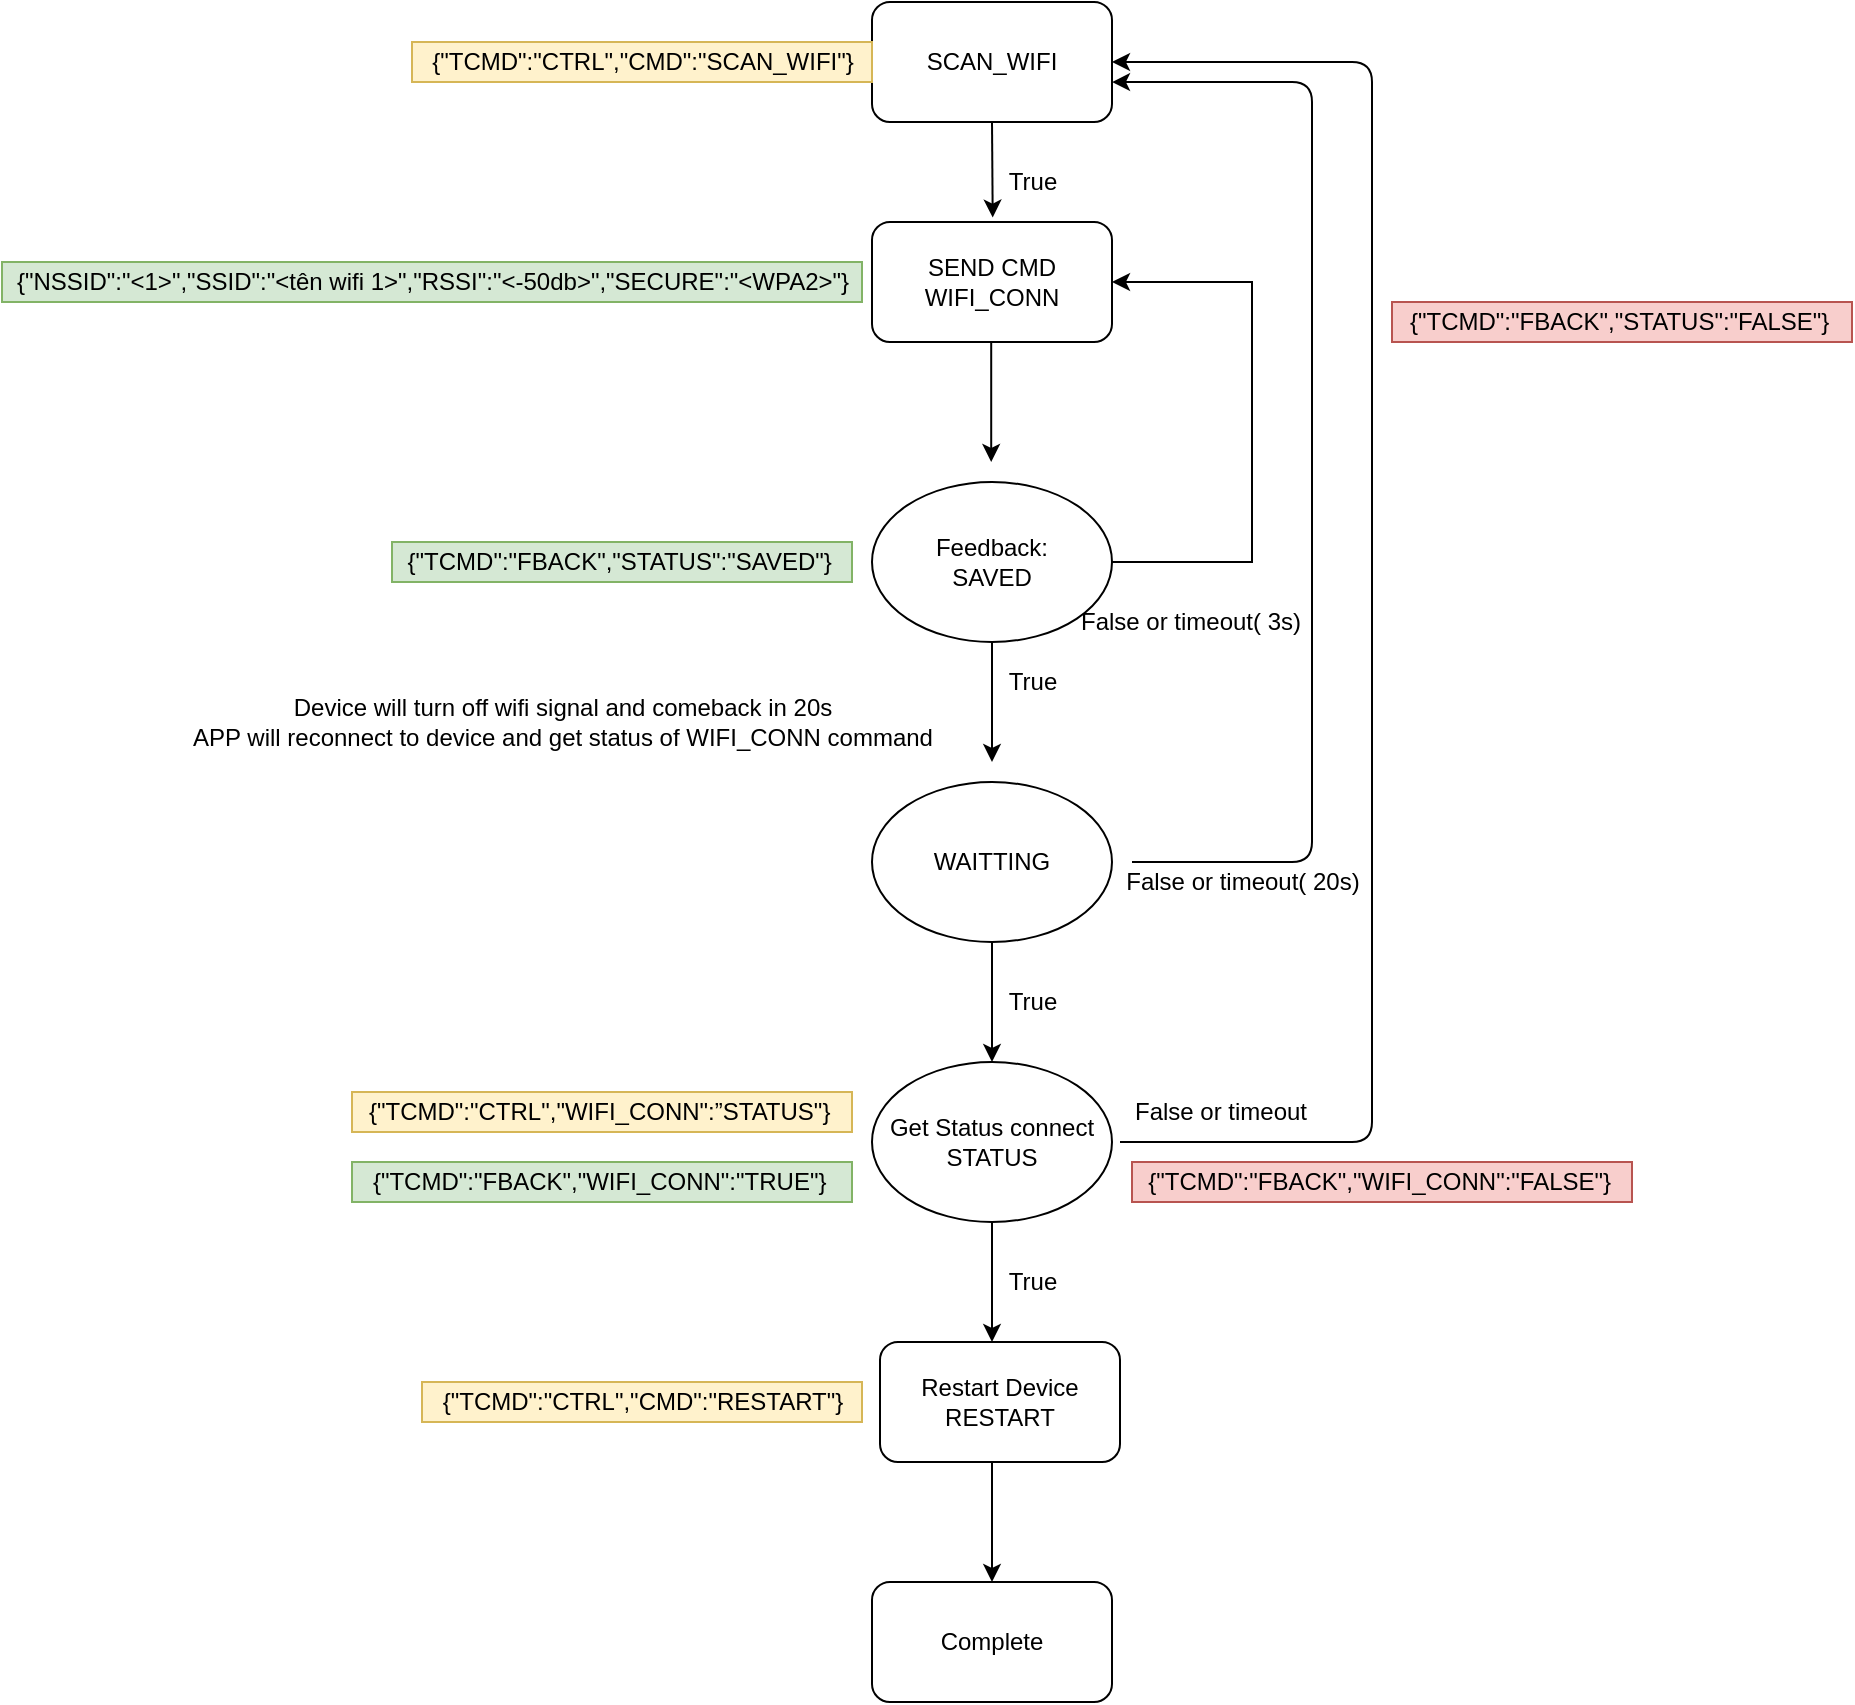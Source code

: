 <mxfile version="14.8.6" type="github">
  <diagram id="60i7GoItyx0p6oemxcp6" name="Page-1">
    <mxGraphModel dx="1504" dy="363" grid="1" gridSize="10" guides="1" tooltips="1" connect="1" arrows="1" fold="1" page="1" pageScale="1" pageWidth="827" pageHeight="1169" math="0" shadow="0">
      <root>
        <mxCell id="0" />
        <mxCell id="1" parent="0" />
        <mxCell id="CAWZM7_2YIbzBBNJx4l_-1" value="SCAN_WIFI" style="rounded=1;whiteSpace=wrap;html=1;" parent="1" vertex="1">
          <mxGeometry x="350" y="40" width="120" height="60" as="geometry" />
        </mxCell>
        <mxCell id="CAWZM7_2YIbzBBNJx4l_-5" style="edgeStyle=orthogonalEdgeStyle;rounded=0;orthogonalLoop=1;jettySize=auto;html=1;exitX=1;exitY=0.5;exitDx=0;exitDy=0;" parent="1" source="CAWZM7_2YIbzBBNJx4l_-2" edge="1">
          <mxGeometry relative="1" as="geometry">
            <mxPoint x="470" y="180" as="targetPoint" />
            <Array as="points">
              <mxPoint x="540" y="320" />
              <mxPoint x="540" y="180" />
            </Array>
          </mxGeometry>
        </mxCell>
        <mxCell id="CAWZM7_2YIbzBBNJx4l_-2" value="Feedback:&lt;br&gt;SAVED" style="ellipse;whiteSpace=wrap;html=1;" parent="1" vertex="1">
          <mxGeometry x="350" y="280" width="120" height="80" as="geometry" />
        </mxCell>
        <mxCell id="CAWZM7_2YIbzBBNJx4l_-6" value="False or timeout( 3s)" style="text;html=1;align=center;verticalAlign=middle;resizable=0;points=[];autosize=1;strokeColor=none;" parent="1" vertex="1">
          <mxGeometry x="444" y="340" width="130" height="20" as="geometry" />
        </mxCell>
        <mxCell id="CAWZM7_2YIbzBBNJx4l_-8" value="" style="endArrow=classic;html=1;entryX=0.5;entryY=0;entryDx=0;entryDy=0;" parent="1" edge="1">
          <mxGeometry width="50" height="50" relative="1" as="geometry">
            <mxPoint x="409.6" y="210" as="sourcePoint" />
            <mxPoint x="409.6" y="270" as="targetPoint" />
          </mxGeometry>
        </mxCell>
        <mxCell id="CAWZM7_2YIbzBBNJx4l_-9" value="True" style="text;html=1;align=center;verticalAlign=middle;resizable=0;points=[];autosize=1;strokeColor=none;" parent="1" vertex="1">
          <mxGeometry x="410" y="370" width="40" height="20" as="geometry" />
        </mxCell>
        <mxCell id="CAWZM7_2YIbzBBNJx4l_-10" value="" style="endArrow=classic;html=1;entryX=0.503;entryY=-0.037;entryDx=0;entryDy=0;entryPerimeter=0;" parent="1" edge="1" target="KtLdc9xmiquJUsr8TrXR-1">
          <mxGeometry width="50" height="50" relative="1" as="geometry">
            <mxPoint x="410" y="100" as="sourcePoint" />
            <mxPoint x="410" y="160" as="targetPoint" />
          </mxGeometry>
        </mxCell>
        <mxCell id="CAWZM7_2YIbzBBNJx4l_-11" value="True" style="text;html=1;align=center;verticalAlign=middle;resizable=0;points=[];autosize=1;strokeColor=none;" parent="1" vertex="1">
          <mxGeometry x="410" y="120" width="40" height="20" as="geometry" />
        </mxCell>
        <mxCell id="CAWZM7_2YIbzBBNJx4l_-12" value="" style="endArrow=classic;html=1;entryX=0.5;entryY=0;entryDx=0;entryDy=0;" parent="1" edge="1">
          <mxGeometry width="50" height="50" relative="1" as="geometry">
            <mxPoint x="410" y="360" as="sourcePoint" />
            <mxPoint x="410" y="420" as="targetPoint" />
          </mxGeometry>
        </mxCell>
        <mxCell id="CAWZM7_2YIbzBBNJx4l_-14" value="WAITTING" style="ellipse;whiteSpace=wrap;html=1;" parent="1" vertex="1">
          <mxGeometry x="350" y="430" width="120" height="80" as="geometry" />
        </mxCell>
        <mxCell id="CAWZM7_2YIbzBBNJx4l_-15" value="Get Status connect&lt;br&gt;STATUS" style="ellipse;whiteSpace=wrap;html=1;" parent="1" vertex="1">
          <mxGeometry x="350" y="570" width="120" height="80" as="geometry" />
        </mxCell>
        <mxCell id="CAWZM7_2YIbzBBNJx4l_-16" value="" style="endArrow=classic;html=1;entryX=0.5;entryY=0;entryDx=0;entryDy=0;" parent="1" edge="1">
          <mxGeometry width="50" height="50" relative="1" as="geometry">
            <mxPoint x="410" y="510" as="sourcePoint" />
            <mxPoint x="410" y="570" as="targetPoint" />
          </mxGeometry>
        </mxCell>
        <mxCell id="CAWZM7_2YIbzBBNJx4l_-17" value="True" style="text;html=1;align=center;verticalAlign=middle;resizable=0;points=[];autosize=1;strokeColor=none;" parent="1" vertex="1">
          <mxGeometry x="410" y="530" width="40" height="20" as="geometry" />
        </mxCell>
        <mxCell id="CAWZM7_2YIbzBBNJx4l_-18" value="Restart Device&lt;br&gt;RESTART" style="rounded=1;whiteSpace=wrap;html=1;" parent="1" vertex="1">
          <mxGeometry x="354" y="710" width="120" height="60" as="geometry" />
        </mxCell>
        <mxCell id="CAWZM7_2YIbzBBNJx4l_-20" value="" style="endArrow=classic;html=1;entryX=0.5;entryY=0;entryDx=0;entryDy=0;" parent="1" edge="1">
          <mxGeometry width="50" height="50" relative="1" as="geometry">
            <mxPoint x="410" y="650" as="sourcePoint" />
            <mxPoint x="410" y="710" as="targetPoint" />
          </mxGeometry>
        </mxCell>
        <mxCell id="CAWZM7_2YIbzBBNJx4l_-21" value="True" style="text;html=1;align=center;verticalAlign=middle;resizable=0;points=[];autosize=1;strokeColor=none;" parent="1" vertex="1">
          <mxGeometry x="410" y="670" width="40" height="20" as="geometry" />
        </mxCell>
        <mxCell id="CAWZM7_2YIbzBBNJx4l_-22" value="" style="endArrow=classic;html=1;entryX=0.5;entryY=0;entryDx=0;entryDy=0;" parent="1" edge="1">
          <mxGeometry width="50" height="50" relative="1" as="geometry">
            <mxPoint x="410" y="770" as="sourcePoint" />
            <mxPoint x="410" y="830" as="targetPoint" />
          </mxGeometry>
        </mxCell>
        <mxCell id="CAWZM7_2YIbzBBNJx4l_-24" value="Complete" style="rounded=1;whiteSpace=wrap;html=1;" parent="1" vertex="1">
          <mxGeometry x="350" y="830" width="120" height="60" as="geometry" />
        </mxCell>
        <mxCell id="CAWZM7_2YIbzBBNJx4l_-25" value="" style="endArrow=classic;html=1;entryX=1;entryY=0.5;entryDx=0;entryDy=0;" parent="1" target="CAWZM7_2YIbzBBNJx4l_-1" edge="1">
          <mxGeometry width="50" height="50" relative="1" as="geometry">
            <mxPoint x="474" y="610" as="sourcePoint" />
            <mxPoint x="600" y="50" as="targetPoint" />
            <Array as="points">
              <mxPoint x="600" y="610" />
              <mxPoint x="600" y="70" />
            </Array>
          </mxGeometry>
        </mxCell>
        <mxCell id="CAWZM7_2YIbzBBNJx4l_-26" value="False or timeout" style="text;html=1;align=center;verticalAlign=middle;resizable=0;points=[];autosize=1;strokeColor=none;" parent="1" vertex="1">
          <mxGeometry x="474" y="585" width="100" height="20" as="geometry" />
        </mxCell>
        <mxCell id="CAWZM7_2YIbzBBNJx4l_-28" value="" style="endArrow=classic;html=1;entryX=1;entryY=0.667;entryDx=0;entryDy=0;entryPerimeter=0;" parent="1" target="CAWZM7_2YIbzBBNJx4l_-1" edge="1">
          <mxGeometry width="50" height="50" relative="1" as="geometry">
            <mxPoint x="480" y="470" as="sourcePoint" />
            <mxPoint x="570" y="65" as="targetPoint" />
            <Array as="points">
              <mxPoint x="570" y="470" />
              <mxPoint x="570" y="80" />
            </Array>
          </mxGeometry>
        </mxCell>
        <mxCell id="CAWZM7_2YIbzBBNJx4l_-30" value="{&quot;TCMD&quot;:&quot;CTRL&quot;,&quot;CMD&quot;:&quot;SCAN_WIFI&quot;}" style="text;html=1;align=center;verticalAlign=middle;resizable=0;points=[];autosize=1;strokeColor=#d6b656;fillColor=#fff2cc;" parent="1" vertex="1">
          <mxGeometry x="120" y="60" width="230" height="20" as="geometry" />
        </mxCell>
        <mxCell id="CAWZM7_2YIbzBBNJx4l_-31" value="{&quot;NSSID&quot;:&quot;&amp;lt;1&amp;gt;&quot;,&quot;SSID&quot;:&quot;&amp;lt;tên wifi 1&amp;gt;&quot;,&quot;RSSI&quot;:&quot;&amp;lt;-50db&amp;gt;&quot;,&quot;SECURE&quot;:&quot;&amp;lt;WPA2&amp;gt;&quot;}" style="text;html=1;align=center;verticalAlign=middle;resizable=0;points=[];autosize=1;strokeColor=#82b366;fillColor=#d5e8d4;" parent="1" vertex="1">
          <mxGeometry x="-85" y="170" width="430" height="20" as="geometry" />
        </mxCell>
        <mxCell id="CAWZM7_2YIbzBBNJx4l_-32" value="{&quot;TCMD&quot;:&quot;FBACK&quot;,&quot;STATUS&quot;:&quot;SAVED&quot;}&amp;nbsp;" style="text;html=1;align=center;verticalAlign=middle;resizable=0;points=[];autosize=1;strokeColor=#82b366;fillColor=#d5e8d4;" parent="1" vertex="1">
          <mxGeometry x="110" y="310" width="230" height="20" as="geometry" />
        </mxCell>
        <mxCell id="CAWZM7_2YIbzBBNJx4l_-34" value="{&quot;TCMD&quot;:&quot;FBACK&quot;,&quot;STATUS&quot;:&quot;FALSE&quot;}&amp;nbsp;" style="text;html=1;align=center;verticalAlign=middle;resizable=0;points=[];autosize=1;strokeColor=#b85450;fillColor=#f8cecc;" parent="1" vertex="1">
          <mxGeometry x="610" y="190" width="230" height="20" as="geometry" />
        </mxCell>
        <mxCell id="CAWZM7_2YIbzBBNJx4l_-37" value="{&quot;TCMD&quot;:&quot;CTRL&quot;,&quot;WIFI_CONN&quot;:”STATUS&quot;}&amp;nbsp;" style="text;html=1;align=center;verticalAlign=middle;resizable=0;points=[];autosize=1;strokeColor=#d6b656;fillColor=#fff2cc;" parent="1" vertex="1">
          <mxGeometry x="90" y="585" width="250" height="20" as="geometry" />
        </mxCell>
        <mxCell id="CAWZM7_2YIbzBBNJx4l_-39" value="{&quot;TCMD&quot;:&quot;FBACK&quot;,&quot;WIFI_CONN&quot;:&quot;TRUE&quot;}&amp;nbsp;" style="text;html=1;align=center;verticalAlign=middle;resizable=0;points=[];autosize=1;strokeColor=#82b366;fillColor=#d5e8d4;" parent="1" vertex="1">
          <mxGeometry x="90" y="620" width="250" height="20" as="geometry" />
        </mxCell>
        <mxCell id="CAWZM7_2YIbzBBNJx4l_-40" value="{&quot;TCMD&quot;:&quot;FBACK&quot;,&quot;WIFI_CONN&quot;:&quot;FALSE&quot;}&amp;nbsp;" style="text;html=1;align=center;verticalAlign=middle;resizable=0;points=[];autosize=1;strokeColor=#b85450;fillColor=#f8cecc;" parent="1" vertex="1">
          <mxGeometry x="480" y="620" width="250" height="20" as="geometry" />
        </mxCell>
        <mxCell id="CAWZM7_2YIbzBBNJx4l_-41" value="{&quot;TCMD&quot;:&quot;CTRL&quot;,&quot;CMD&quot;:&quot;RESTART&quot;}" style="text;html=1;align=center;verticalAlign=middle;resizable=0;points=[];autosize=1;strokeColor=#d6b656;fillColor=#fff2cc;" parent="1" vertex="1">
          <mxGeometry x="125" y="730" width="220" height="20" as="geometry" />
        </mxCell>
        <mxCell id="CAWZM7_2YIbzBBNJx4l_-42" value="Device will turn off wifi signal and comeback in 20s&lt;br&gt;APP will reconnect to device and get status of WIFI_CONN command" style="text;html=1;align=center;verticalAlign=middle;resizable=0;points=[];autosize=1;strokeColor=none;" parent="1" vertex="1">
          <mxGeometry y="385" width="390" height="30" as="geometry" />
        </mxCell>
        <mxCell id="KtLdc9xmiquJUsr8TrXR-1" value="SEND CMD&lt;br&gt;WIFI_CONN" style="rounded=1;whiteSpace=wrap;html=1;" vertex="1" parent="1">
          <mxGeometry x="350" y="150" width="120" height="60" as="geometry" />
        </mxCell>
        <mxCell id="KtLdc9xmiquJUsr8TrXR-2" value="False or timeout( 20s)" style="text;html=1;align=center;verticalAlign=middle;resizable=0;points=[];autosize=1;strokeColor=none;" vertex="1" parent="1">
          <mxGeometry x="470" y="470" width="130" height="20" as="geometry" />
        </mxCell>
      </root>
    </mxGraphModel>
  </diagram>
</mxfile>
